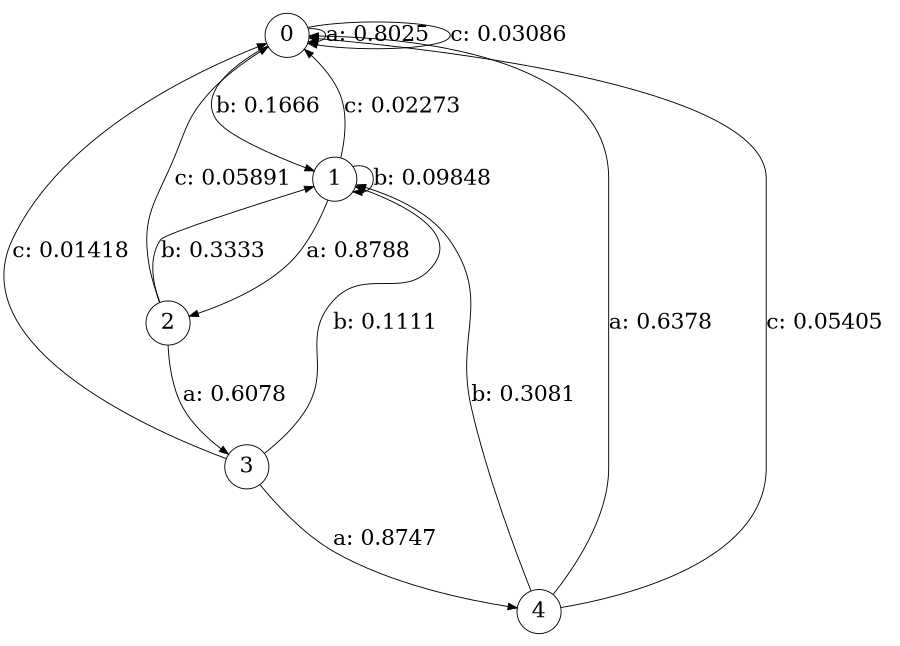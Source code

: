 digraph "d2-050nw-t0-cen-SML" {
size = "6,8.5";
ratio = "fill";
node [shape = circle];
node [fontsize = 24];
edge [fontsize = 24];
0 -> 0 [label = "a: 0.8025   "];
0 -> 1 [label = "b: 0.1666   "];
0 -> 0 [label = "c: 0.03086  "];
1 -> 2 [label = "a: 0.8788   "];
1 -> 1 [label = "b: 0.09848  "];
1 -> 0 [label = "c: 0.02273  "];
2 -> 3 [label = "a: 0.6078   "];
2 -> 1 [label = "b: 0.3333   "];
2 -> 0 [label = "c: 0.05891  "];
3 -> 4 [label = "a: 0.8747   "];
3 -> 1 [label = "b: 0.1111   "];
3 -> 0 [label = "c: 0.01418  "];
4 -> 0 [label = "a: 0.6378   "];
4 -> 1 [label = "b: 0.3081   "];
4 -> 0 [label = "c: 0.05405  "];
}